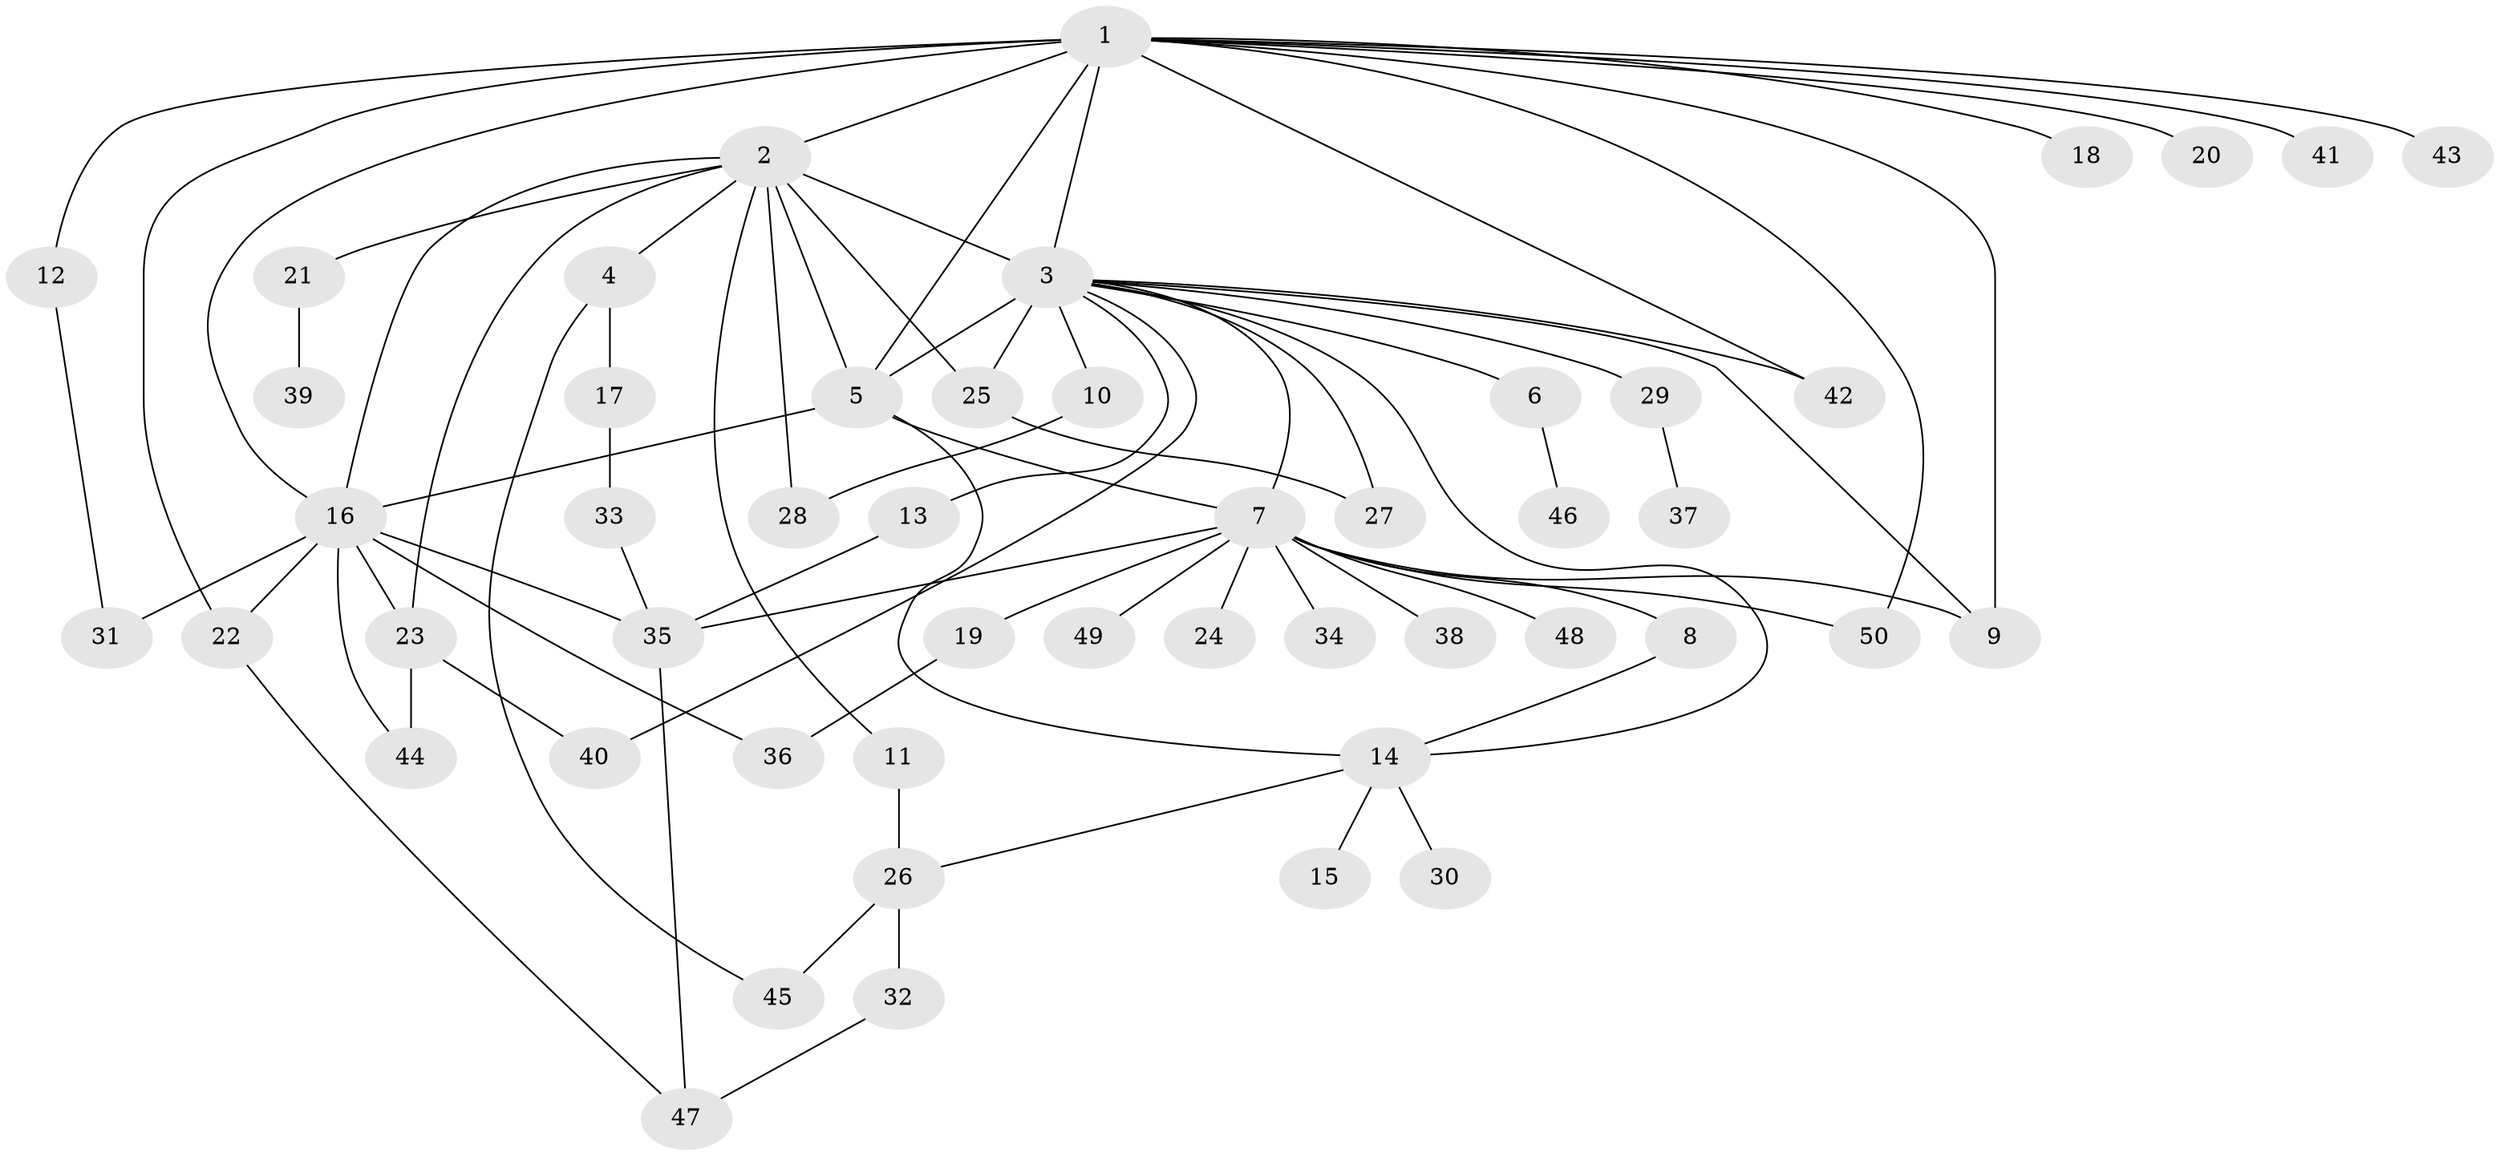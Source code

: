 // original degree distribution, {13: 0.010101010101010102, 11: 0.020202020202020204, 41: 0.010101010101010102, 4: 0.06060606060606061, 1: 0.41414141414141414, 2: 0.26262626262626265, 3: 0.1717171717171717, 14: 0.010101010101010102, 5: 0.030303030303030304, 7: 0.010101010101010102}
// Generated by graph-tools (version 1.1) at 2025/35/03/09/25 02:35:31]
// undirected, 50 vertices, 77 edges
graph export_dot {
graph [start="1"]
  node [color=gray90,style=filled];
  1;
  2;
  3;
  4;
  5;
  6;
  7;
  8;
  9;
  10;
  11;
  12;
  13;
  14;
  15;
  16;
  17;
  18;
  19;
  20;
  21;
  22;
  23;
  24;
  25;
  26;
  27;
  28;
  29;
  30;
  31;
  32;
  33;
  34;
  35;
  36;
  37;
  38;
  39;
  40;
  41;
  42;
  43;
  44;
  45;
  46;
  47;
  48;
  49;
  50;
  1 -- 2 [weight=2.0];
  1 -- 3 [weight=1.0];
  1 -- 5 [weight=1.0];
  1 -- 9 [weight=1.0];
  1 -- 12 [weight=1.0];
  1 -- 16 [weight=1.0];
  1 -- 18 [weight=1.0];
  1 -- 20 [weight=1.0];
  1 -- 22 [weight=1.0];
  1 -- 41 [weight=1.0];
  1 -- 42 [weight=1.0];
  1 -- 43 [weight=1.0];
  1 -- 50 [weight=1.0];
  2 -- 3 [weight=1.0];
  2 -- 4 [weight=1.0];
  2 -- 5 [weight=1.0];
  2 -- 11 [weight=1.0];
  2 -- 16 [weight=1.0];
  2 -- 21 [weight=1.0];
  2 -- 23 [weight=1.0];
  2 -- 25 [weight=1.0];
  2 -- 28 [weight=1.0];
  3 -- 5 [weight=17.0];
  3 -- 6 [weight=2.0];
  3 -- 7 [weight=2.0];
  3 -- 9 [weight=1.0];
  3 -- 10 [weight=1.0];
  3 -- 13 [weight=1.0];
  3 -- 14 [weight=1.0];
  3 -- 25 [weight=1.0];
  3 -- 27 [weight=2.0];
  3 -- 29 [weight=1.0];
  3 -- 40 [weight=1.0];
  3 -- 42 [weight=2.0];
  4 -- 17 [weight=1.0];
  4 -- 45 [weight=1.0];
  5 -- 7 [weight=1.0];
  5 -- 14 [weight=1.0];
  5 -- 16 [weight=1.0];
  6 -- 46 [weight=1.0];
  7 -- 8 [weight=1.0];
  7 -- 9 [weight=1.0];
  7 -- 19 [weight=1.0];
  7 -- 24 [weight=1.0];
  7 -- 34 [weight=1.0];
  7 -- 35 [weight=1.0];
  7 -- 38 [weight=1.0];
  7 -- 48 [weight=1.0];
  7 -- 49 [weight=1.0];
  7 -- 50 [weight=1.0];
  8 -- 14 [weight=1.0];
  10 -- 28 [weight=1.0];
  11 -- 26 [weight=1.0];
  12 -- 31 [weight=1.0];
  13 -- 35 [weight=1.0];
  14 -- 15 [weight=1.0];
  14 -- 26 [weight=1.0];
  14 -- 30 [weight=1.0];
  16 -- 22 [weight=1.0];
  16 -- 23 [weight=1.0];
  16 -- 31 [weight=2.0];
  16 -- 35 [weight=1.0];
  16 -- 36 [weight=1.0];
  16 -- 44 [weight=1.0];
  17 -- 33 [weight=1.0];
  19 -- 36 [weight=1.0];
  21 -- 39 [weight=1.0];
  22 -- 47 [weight=1.0];
  23 -- 40 [weight=1.0];
  23 -- 44 [weight=2.0];
  25 -- 27 [weight=2.0];
  26 -- 32 [weight=1.0];
  26 -- 45 [weight=1.0];
  29 -- 37 [weight=1.0];
  32 -- 47 [weight=1.0];
  33 -- 35 [weight=1.0];
  35 -- 47 [weight=1.0];
}
